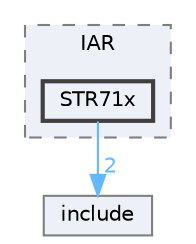 digraph "D:/Projects/Raspberrypi_pico/pico_freertos_final/freertos_pico2/pico_freertos/FreeRTOS-Kernel/portable/IAR/STR71x"
{
 // LATEX_PDF_SIZE
  bgcolor="transparent";
  edge [fontname=Helvetica,fontsize=10,labelfontname=Helvetica,labelfontsize=10];
  node [fontname=Helvetica,fontsize=10,shape=box,height=0.2,width=0.4];
  compound=true
  subgraph clusterdir_851539efac741596f3f7b2413a3fb940 {
    graph [ bgcolor="#edf0f7", pencolor="grey50", label="IAR", fontname=Helvetica,fontsize=10 style="filled,dashed", URL="dir_851539efac741596f3f7b2413a3fb940.html",tooltip=""]
  dir_83ce86aa07dd1f0a93bb2317b16eefed [label="STR71x", fillcolor="#edf0f7", color="grey25", style="filled,bold", URL="dir_83ce86aa07dd1f0a93bb2317b16eefed.html",tooltip=""];
  }
  dir_c69ece34c3f150cb2c6f1098178b172a [label="include", fillcolor="#edf0f7", color="grey50", style="filled", URL="dir_c69ece34c3f150cb2c6f1098178b172a.html",tooltip=""];
  dir_83ce86aa07dd1f0a93bb2317b16eefed->dir_c69ece34c3f150cb2c6f1098178b172a [headlabel="2", labeldistance=1.5 headhref="dir_000236_000125.html" href="dir_000236_000125.html" color="steelblue1" fontcolor="steelblue1"];
}
